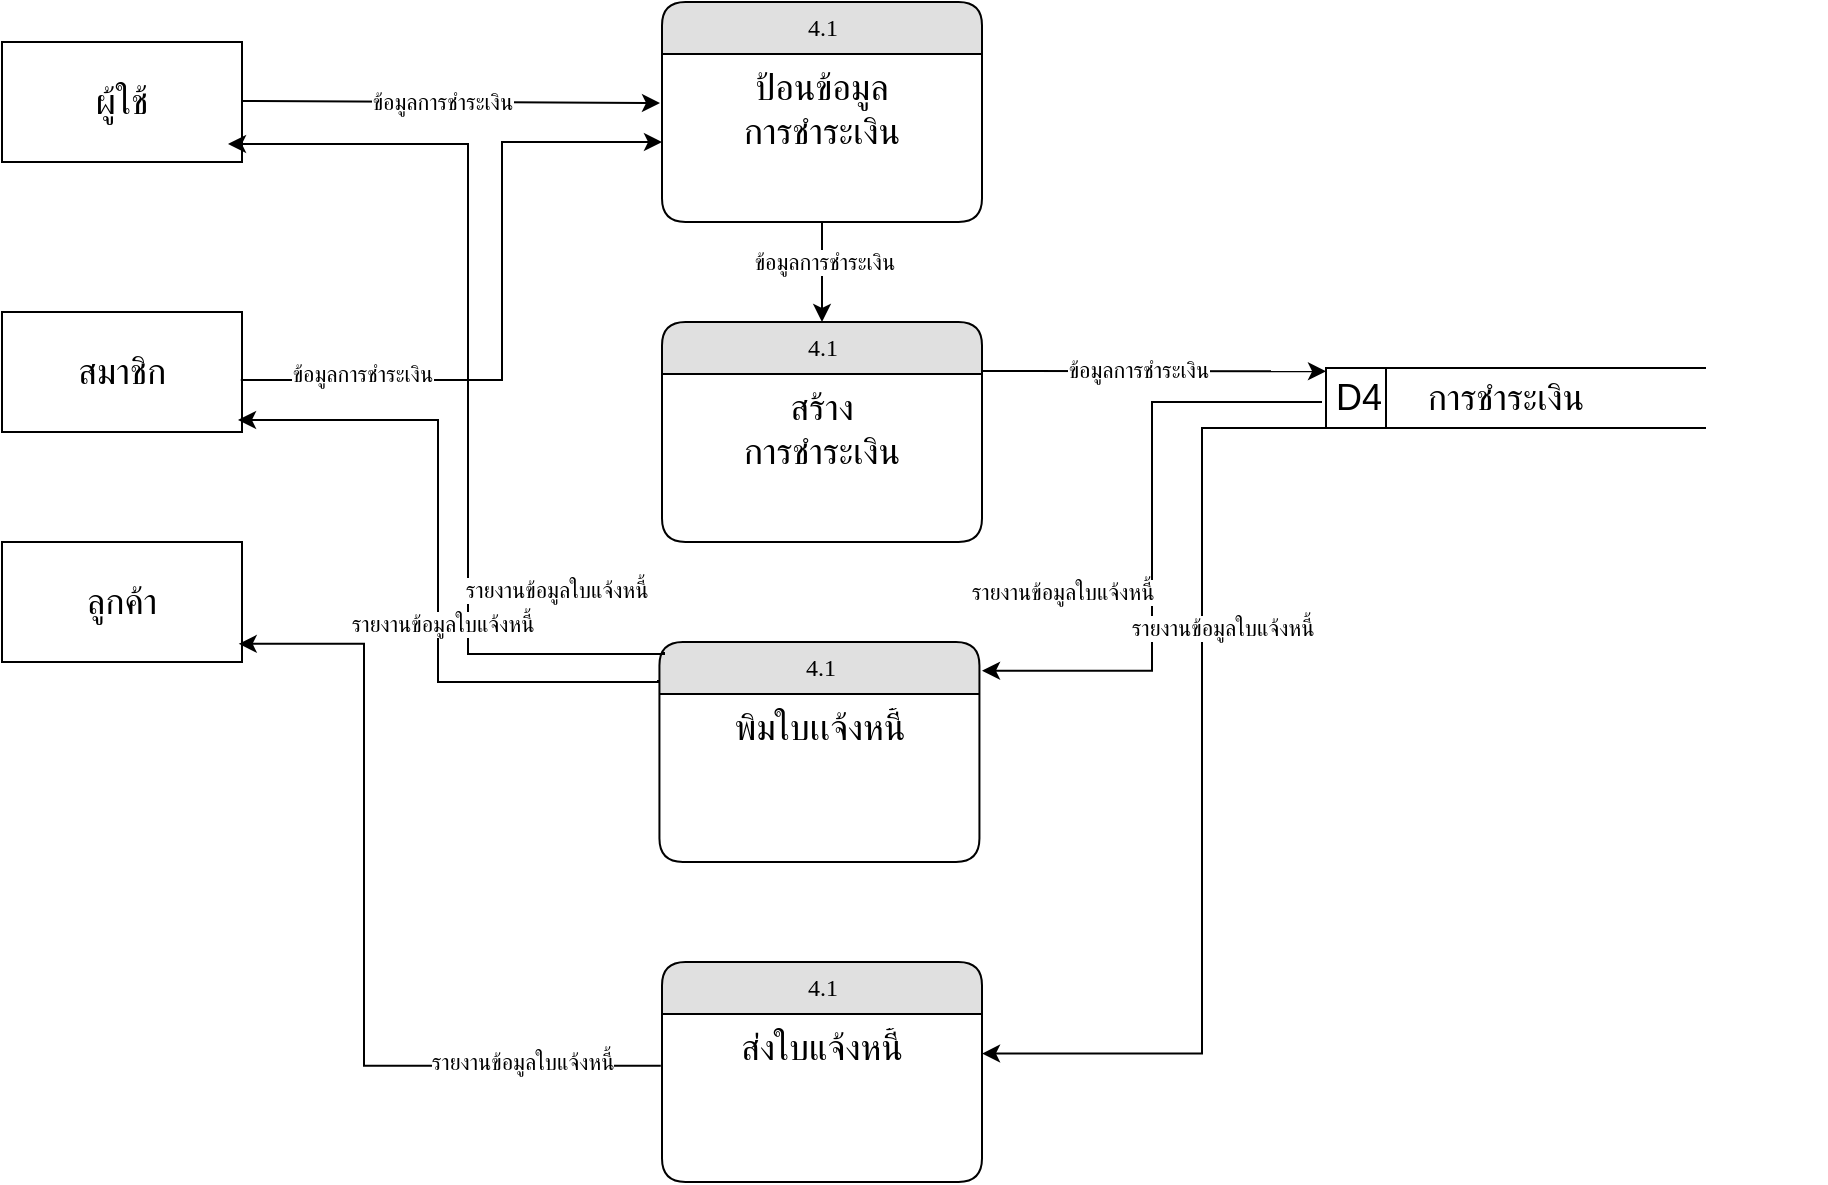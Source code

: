 <mxfile version="25.0.3">
  <diagram name="Page-1" id="Yg2shiZlltUR3JBGu61J">
    <mxGraphModel dx="2615" dy="725" grid="1" gridSize="10" guides="1" tooltips="1" connect="1" arrows="1" fold="1" page="1" pageScale="1" pageWidth="1100" pageHeight="850" math="0" shadow="0">
      <root>
        <mxCell id="0" />
        <mxCell id="1" parent="0" />
        <mxCell id="RP7gnlEKmlGgfkmG5srv-1" value="4.1" style="swimlane;html=1;fontStyle=0;childLayout=stackLayout;horizontal=1;startSize=26;fillColor=#e0e0e0;horizontalStack=0;resizeParent=1;resizeLast=0;collapsible=1;marginBottom=0;swimlaneFillColor=#ffffff;align=center;rounded=1;shadow=0;comic=0;labelBackgroundColor=none;strokeWidth=1;fontFamily=Verdana;fontSize=12" parent="1" vertex="1">
          <mxGeometry x="-91.28" y="430" width="160" height="110" as="geometry" />
        </mxCell>
        <mxCell id="RP7gnlEKmlGgfkmG5srv-2" value="&lt;span style=&quot;font-size: 18px;&quot;&gt;พิมใบเเจ้งหนี้&lt;/span&gt;" style="text;html=1;strokeColor=none;fillColor=none;spacingLeft=4;spacingRight=4;whiteSpace=wrap;overflow=hidden;rotatable=0;points=[[0,0.5],[1,0.5]];portConstraint=eastwest;align=center;" parent="RP7gnlEKmlGgfkmG5srv-1" vertex="1">
          <mxGeometry y="26" width="160" height="54" as="geometry" />
        </mxCell>
        <mxCell id="RP7gnlEKmlGgfkmG5srv-6" value="" style="endArrow=classic;html=1;rounded=0;exitX=-0.003;exitY=0.826;exitDx=0;exitDy=0;entryX=1;entryY=0.833;entryDx=0;entryDy=0;entryPerimeter=0;exitPerimeter=0;" parent="1" edge="1">
          <mxGeometry width="50" height="50" relative="1" as="geometry">
            <mxPoint x="-300" y="159.5" as="sourcePoint" />
            <mxPoint x="-91" y="160.5" as="targetPoint" />
            <Array as="points" />
          </mxGeometry>
        </mxCell>
        <mxCell id="M2LqZ55FSaOCobkQqA4t-1" value="&lt;span style=&quot;font-size: 18px;&quot;&gt;ลูกค้า&lt;/span&gt;" style="rounded=0;whiteSpace=wrap;html=1;" parent="1" vertex="1">
          <mxGeometry x="-420" y="380" width="120" height="60" as="geometry" />
        </mxCell>
        <mxCell id="M2LqZ55FSaOCobkQqA4t-2" value="&lt;span style=&quot;font-size: 18px;&quot;&gt;ผู้ใช้&lt;/span&gt;" style="rounded=0;whiteSpace=wrap;html=1;" parent="1" vertex="1">
          <mxGeometry x="-420" y="130" width="120" height="60" as="geometry" />
        </mxCell>
        <mxCell id="M2LqZ55FSaOCobkQqA4t-3" value="4.1" style="swimlane;html=1;fontStyle=0;childLayout=stackLayout;horizontal=1;startSize=26;fillColor=#e0e0e0;horizontalStack=0;resizeParent=1;resizeLast=0;collapsible=1;marginBottom=0;swimlaneFillColor=#ffffff;align=center;rounded=1;shadow=0;comic=0;labelBackgroundColor=none;strokeWidth=1;fontFamily=Verdana;fontSize=12" parent="1" vertex="1">
          <mxGeometry x="-90" y="110" width="160" height="110" as="geometry" />
        </mxCell>
        <mxCell id="M2LqZ55FSaOCobkQqA4t-4" value="&lt;span style=&quot;font-size: 18px;&quot;&gt;ป้อนข้อมูล&lt;/span&gt;&lt;div&gt;&lt;span style=&quot;font-size: 18px;&quot;&gt;การชำระเงิน&lt;/span&gt;&lt;/div&gt;" style="text;html=1;strokeColor=none;fillColor=none;spacingLeft=4;spacingRight=4;whiteSpace=wrap;overflow=hidden;rotatable=0;points=[[0,0.5],[1,0.5]];portConstraint=eastwest;align=center;" parent="M2LqZ55FSaOCobkQqA4t-3" vertex="1">
          <mxGeometry y="26" width="160" height="54" as="geometry" />
        </mxCell>
        <mxCell id="-A6XBH_AvB5E_LC_azXb-15" value="" style="endArrow=classic;html=1;rounded=0;entryX=0.5;entryY=0;entryDx=0;entryDy=0;" edge="1" parent="M2LqZ55FSaOCobkQqA4t-3" target="M2LqZ55FSaOCobkQqA4t-5">
          <mxGeometry width="50" height="50" relative="1" as="geometry">
            <mxPoint x="80" y="110" as="sourcePoint" />
            <mxPoint x="80" y="150" as="targetPoint" />
          </mxGeometry>
        </mxCell>
        <mxCell id="-A6XBH_AvB5E_LC_azXb-16" value="ข้อมูลการชำระเงิน" style="edgeLabel;html=1;align=center;verticalAlign=middle;resizable=0;points=[];" vertex="1" connectable="0" parent="-A6XBH_AvB5E_LC_azXb-15">
          <mxGeometry x="-0.206" y="1" relative="1" as="geometry">
            <mxPoint as="offset" />
          </mxGeometry>
        </mxCell>
        <mxCell id="M2LqZ55FSaOCobkQqA4t-5" value="4.1" style="swimlane;html=1;fontStyle=0;childLayout=stackLayout;horizontal=1;startSize=26;fillColor=#e0e0e0;horizontalStack=0;resizeParent=1;resizeLast=0;collapsible=1;marginBottom=0;swimlaneFillColor=#ffffff;align=center;rounded=1;shadow=0;comic=0;labelBackgroundColor=none;strokeWidth=1;fontFamily=Verdana;fontSize=12" parent="1" vertex="1">
          <mxGeometry x="-90" y="270" width="160" height="110" as="geometry" />
        </mxCell>
        <mxCell id="M2LqZ55FSaOCobkQqA4t-6" value="&lt;font style=&quot;font-size: 18px;&quot;&gt;สร้าง&lt;/font&gt;&lt;br&gt;&lt;div&gt;&lt;span style=&quot;font-size: 18px;&quot;&gt;การชำระเงิน&lt;/span&gt;&lt;/div&gt;" style="text;html=1;strokeColor=none;fillColor=none;spacingLeft=4;spacingRight=4;whiteSpace=wrap;overflow=hidden;rotatable=0;points=[[0,0.5],[1,0.5]];portConstraint=eastwest;align=center;" parent="M2LqZ55FSaOCobkQqA4t-5" vertex="1">
          <mxGeometry y="26" width="160" height="54" as="geometry" />
        </mxCell>
        <mxCell id="-A6XBH_AvB5E_LC_azXb-1" value="4.1" style="swimlane;html=1;fontStyle=0;childLayout=stackLayout;horizontal=1;startSize=26;fillColor=#e0e0e0;horizontalStack=0;resizeParent=1;resizeLast=0;collapsible=1;marginBottom=0;swimlaneFillColor=#ffffff;align=center;rounded=1;shadow=0;comic=0;labelBackgroundColor=none;strokeWidth=1;fontFamily=Verdana;fontSize=12" vertex="1" parent="1">
          <mxGeometry x="-90" y="590" width="160" height="110" as="geometry" />
        </mxCell>
        <mxCell id="-A6XBH_AvB5E_LC_azXb-2" value="&lt;span style=&quot;font-size: 18px;&quot;&gt;ส่งใบแจ้งหนี้&lt;/span&gt;" style="text;html=1;strokeColor=none;fillColor=none;spacingLeft=4;spacingRight=4;whiteSpace=wrap;overflow=hidden;rotatable=0;points=[[0,0.5],[1,0.5]];portConstraint=eastwest;align=center;" vertex="1" parent="-A6XBH_AvB5E_LC_azXb-1">
          <mxGeometry y="26" width="160" height="54" as="geometry" />
        </mxCell>
        <mxCell id="-A6XBH_AvB5E_LC_azXb-3" value="&lt;span style=&quot;font-size: 18px;&quot;&gt;สมาชิก&lt;/span&gt;" style="rounded=0;whiteSpace=wrap;html=1;" vertex="1" parent="1">
          <mxGeometry x="-420" y="265" width="120" height="60" as="geometry" />
        </mxCell>
        <mxCell id="-A6XBH_AvB5E_LC_azXb-5" value="" style="endArrow=classic;html=1;rounded=0;exitX=0.04;exitY=1.099;exitDx=0;exitDy=0;exitPerimeter=0;entryX=1;entryY=0.709;entryDx=0;entryDy=0;entryPerimeter=0;edgeStyle=elbowEdgeStyle;" edge="1" parent="1">
          <mxGeometry width="50" height="50" relative="1" as="geometry">
            <mxPoint x="240" y="310" as="sourcePoint" />
            <mxPoint x="70.0" y="444.346" as="targetPoint" />
          </mxGeometry>
        </mxCell>
        <mxCell id="-A6XBH_AvB5E_LC_azXb-8" value="" style="group" vertex="1" connectable="0" parent="1">
          <mxGeometry x="242" y="293" width="250" height="30" as="geometry" />
        </mxCell>
        <mxCell id="-A6XBH_AvB5E_LC_azXb-9" value="&lt;font style=&quot;font-size: 18px;&quot;&gt;D4&lt;/font&gt;" style="html=1;dashed=0;whiteSpace=wrap;shape=mxgraph.dfd.dataStoreID;align=left;spacingLeft=3;points=[[0,0],[0.5,0],[1,0],[0,0.5],[1,0.5],[0,1],[0.5,1],[1,1]];container=0;" vertex="1" parent="-A6XBH_AvB5E_LC_azXb-8">
          <mxGeometry width="190" height="30" as="geometry" />
        </mxCell>
        <mxCell id="-A6XBH_AvB5E_LC_azXb-10" value="&lt;font style=&quot;font-size: 18px;&quot;&gt;การชำระเงิน&lt;/font&gt;" style="text;strokeColor=none;align=center;fillColor=none;html=1;verticalAlign=middle;whiteSpace=wrap;rounded=0;" vertex="1" parent="-A6XBH_AvB5E_LC_azXb-8">
          <mxGeometry x="-10" width="200" height="30" as="geometry" />
        </mxCell>
        <mxCell id="-A6XBH_AvB5E_LC_azXb-17" value="" style="endArrow=classic;html=1;rounded=0;entryX=0.05;entryY=0.056;entryDx=0;entryDy=0;entryPerimeter=0;exitX=1.001;exitY=-0.027;exitDx=0;exitDy=0;exitPerimeter=0;" edge="1" parent="1" source="M2LqZ55FSaOCobkQqA4t-6" target="-A6XBH_AvB5E_LC_azXb-10">
          <mxGeometry width="50" height="50" relative="1" as="geometry">
            <mxPoint x="-20" y="400" as="sourcePoint" />
            <mxPoint x="30" y="350" as="targetPoint" />
          </mxGeometry>
        </mxCell>
        <mxCell id="-A6XBH_AvB5E_LC_azXb-18" value="ข้อมูลการชำระเงิน" style="edgeLabel;html=1;align=center;verticalAlign=middle;resizable=0;points=[];" vertex="1" connectable="0" parent="-A6XBH_AvB5E_LC_azXb-17">
          <mxGeometry x="-0.09" y="3" relative="1" as="geometry">
            <mxPoint y="2" as="offset" />
          </mxGeometry>
        </mxCell>
        <mxCell id="-A6XBH_AvB5E_LC_azXb-19" value="รายงานข้อมูลใบแจ้งหนี้" style="edgeLabel;html=1;align=center;verticalAlign=middle;resizable=0;points=[];" vertex="1" connectable="0" parent="-A6XBH_AvB5E_LC_azXb-17">
          <mxGeometry x="-0.09" y="3" relative="1" as="geometry">
            <mxPoint x="-38" y="113" as="offset" />
          </mxGeometry>
        </mxCell>
        <mxCell id="-A6XBH_AvB5E_LC_azXb-21" value="ข้อมูลการชำระเงิน" style="edgeLabel;html=1;align=center;verticalAlign=middle;resizable=0;points=[];" vertex="1" connectable="0" parent="-A6XBH_AvB5E_LC_azXb-17">
          <mxGeometry x="-0.09" y="3" relative="1" as="geometry">
            <mxPoint x="-348" y="-132" as="offset" />
          </mxGeometry>
        </mxCell>
        <mxCell id="-A6XBH_AvB5E_LC_azXb-20" value="" style="endArrow=classic;html=1;rounded=0;entryX=1;entryY=0.366;entryDx=0;entryDy=0;entryPerimeter=0;edgeStyle=elbowEdgeStyle;exitX=0.052;exitY=1;exitDx=0;exitDy=0;exitPerimeter=0;" edge="1" parent="1" source="-A6XBH_AvB5E_LC_azXb-10" target="-A6XBH_AvB5E_LC_azXb-2">
          <mxGeometry width="50" height="50" relative="1" as="geometry">
            <mxPoint x="260" y="360" as="sourcePoint" />
            <mxPoint x="80.0" y="635.786" as="targetPoint" />
            <Array as="points">
              <mxPoint x="180" y="480" />
            </Array>
          </mxGeometry>
        </mxCell>
        <mxCell id="-A6XBH_AvB5E_LC_azXb-22" value="รายงานข้อมูลใบแจ้งหนี้" style="edgeLabel;html=1;align=center;verticalAlign=middle;resizable=0;points=[];" vertex="1" connectable="0" parent="-A6XBH_AvB5E_LC_azXb-20">
          <mxGeometry x="-0.426" y="-2" relative="1" as="geometry">
            <mxPoint x="12" y="23" as="offset" />
          </mxGeometry>
        </mxCell>
        <mxCell id="-A6XBH_AvB5E_LC_azXb-23" value="" style="endArrow=classic;html=1;rounded=0;edgeStyle=elbowEdgeStyle;entryX=0;entryY=0.815;entryDx=0;entryDy=0;entryPerimeter=0;" edge="1" parent="1" target="M2LqZ55FSaOCobkQqA4t-4">
          <mxGeometry width="50" height="50" relative="1" as="geometry">
            <mxPoint x="-300.6" y="299" as="sourcePoint" />
            <mxPoint x="-100" y="180" as="targetPoint" />
            <Array as="points">
              <mxPoint x="-170" y="250" />
            </Array>
          </mxGeometry>
        </mxCell>
        <mxCell id="-A6XBH_AvB5E_LC_azXb-29" value="ข้อมูลการชำระเงิน" style="edgeLabel;html=1;align=center;verticalAlign=middle;resizable=0;points=[];" vertex="1" connectable="0" parent="-A6XBH_AvB5E_LC_azXb-23">
          <mxGeometry x="-0.7" y="1" relative="1" as="geometry">
            <mxPoint x="11" y="-2" as="offset" />
          </mxGeometry>
        </mxCell>
        <mxCell id="-A6XBH_AvB5E_LC_azXb-24" value="" style="endArrow=classic;html=1;rounded=0;entryX=0.978;entryY=0.615;entryDx=0;entryDy=0;entryPerimeter=0;exitX=-0.01;exitY=0.221;exitDx=0;exitDy=0;exitPerimeter=0;edgeStyle=elbowEdgeStyle;" edge="1" parent="1">
          <mxGeometry width="50" height="50" relative="1" as="geometry">
            <mxPoint x="-90.6" y="641.934" as="sourcePoint" />
            <mxPoint x="-301.64" y="430.9" as="targetPoint" />
            <Array as="points">
              <mxPoint x="-239" y="544" />
            </Array>
          </mxGeometry>
        </mxCell>
        <mxCell id="-A6XBH_AvB5E_LC_azXb-26" value="" style="endArrow=classic;html=1;rounded=0;exitX=-0.017;exitY=0.014;exitDx=0;exitDy=0;exitPerimeter=0;entryX=1;entryY=0.75;entryDx=0;entryDy=0;edgeStyle=orthogonalEdgeStyle;elbow=vertical;" edge="1" parent="1">
          <mxGeometry width="50" height="50" relative="1" as="geometry">
            <mxPoint x="-92" y="449" as="sourcePoint" />
            <mxPoint x="-302" y="319" as="targetPoint" />
            <Array as="points">
              <mxPoint x="-92" y="450" />
              <mxPoint x="-202" y="450" />
              <mxPoint x="-202" y="319" />
            </Array>
          </mxGeometry>
        </mxCell>
        <mxCell id="-A6XBH_AvB5E_LC_azXb-27" value="" style="endArrow=classic;html=1;rounded=0;exitX=-0.017;exitY=0.014;exitDx=0;exitDy=0;exitPerimeter=0;entryX=1;entryY=0.75;entryDx=0;entryDy=0;edgeStyle=orthogonalEdgeStyle;elbow=vertical;" edge="1" parent="1">
          <mxGeometry width="50" height="50" relative="1" as="geometry">
            <mxPoint x="-89" y="435" as="sourcePoint" />
            <mxPoint x="-307" y="181" as="targetPoint" />
            <Array as="points">
              <mxPoint x="-89" y="436" />
              <mxPoint x="-187" y="436" />
              <mxPoint x="-187" y="181" />
            </Array>
          </mxGeometry>
        </mxCell>
        <mxCell id="-A6XBH_AvB5E_LC_azXb-30" value="รายงานข้อมูลใบแจ้งหนี้" style="edgeLabel;html=1;align=center;verticalAlign=middle;resizable=0;points=[];" vertex="1" connectable="0" parent="-A6XBH_AvB5E_LC_azXb-27">
          <mxGeometry x="-0.249" y="-2" relative="1" as="geometry">
            <mxPoint x="42" y="47" as="offset" />
          </mxGeometry>
        </mxCell>
        <mxCell id="-A6XBH_AvB5E_LC_azXb-31" value="รายงานข้อมูลใบแจ้งหนี้" style="edgeLabel;html=1;align=center;verticalAlign=middle;resizable=0;points=[];" vertex="1" connectable="0" parent="-A6XBH_AvB5E_LC_azXb-27">
          <mxGeometry x="-0.249" y="-2" relative="1" as="geometry">
            <mxPoint x="-15" y="64" as="offset" />
          </mxGeometry>
        </mxCell>
        <mxCell id="-A6XBH_AvB5E_LC_azXb-32" value="รายงานข้อมูลใบแจ้งหนี้" style="edgeLabel;html=1;align=center;verticalAlign=middle;resizable=0;points=[];" vertex="1" connectable="0" parent="-A6XBH_AvB5E_LC_azXb-27">
          <mxGeometry x="-0.249" y="-2" relative="1" as="geometry">
            <mxPoint x="25" y="283" as="offset" />
          </mxGeometry>
        </mxCell>
      </root>
    </mxGraphModel>
  </diagram>
</mxfile>
